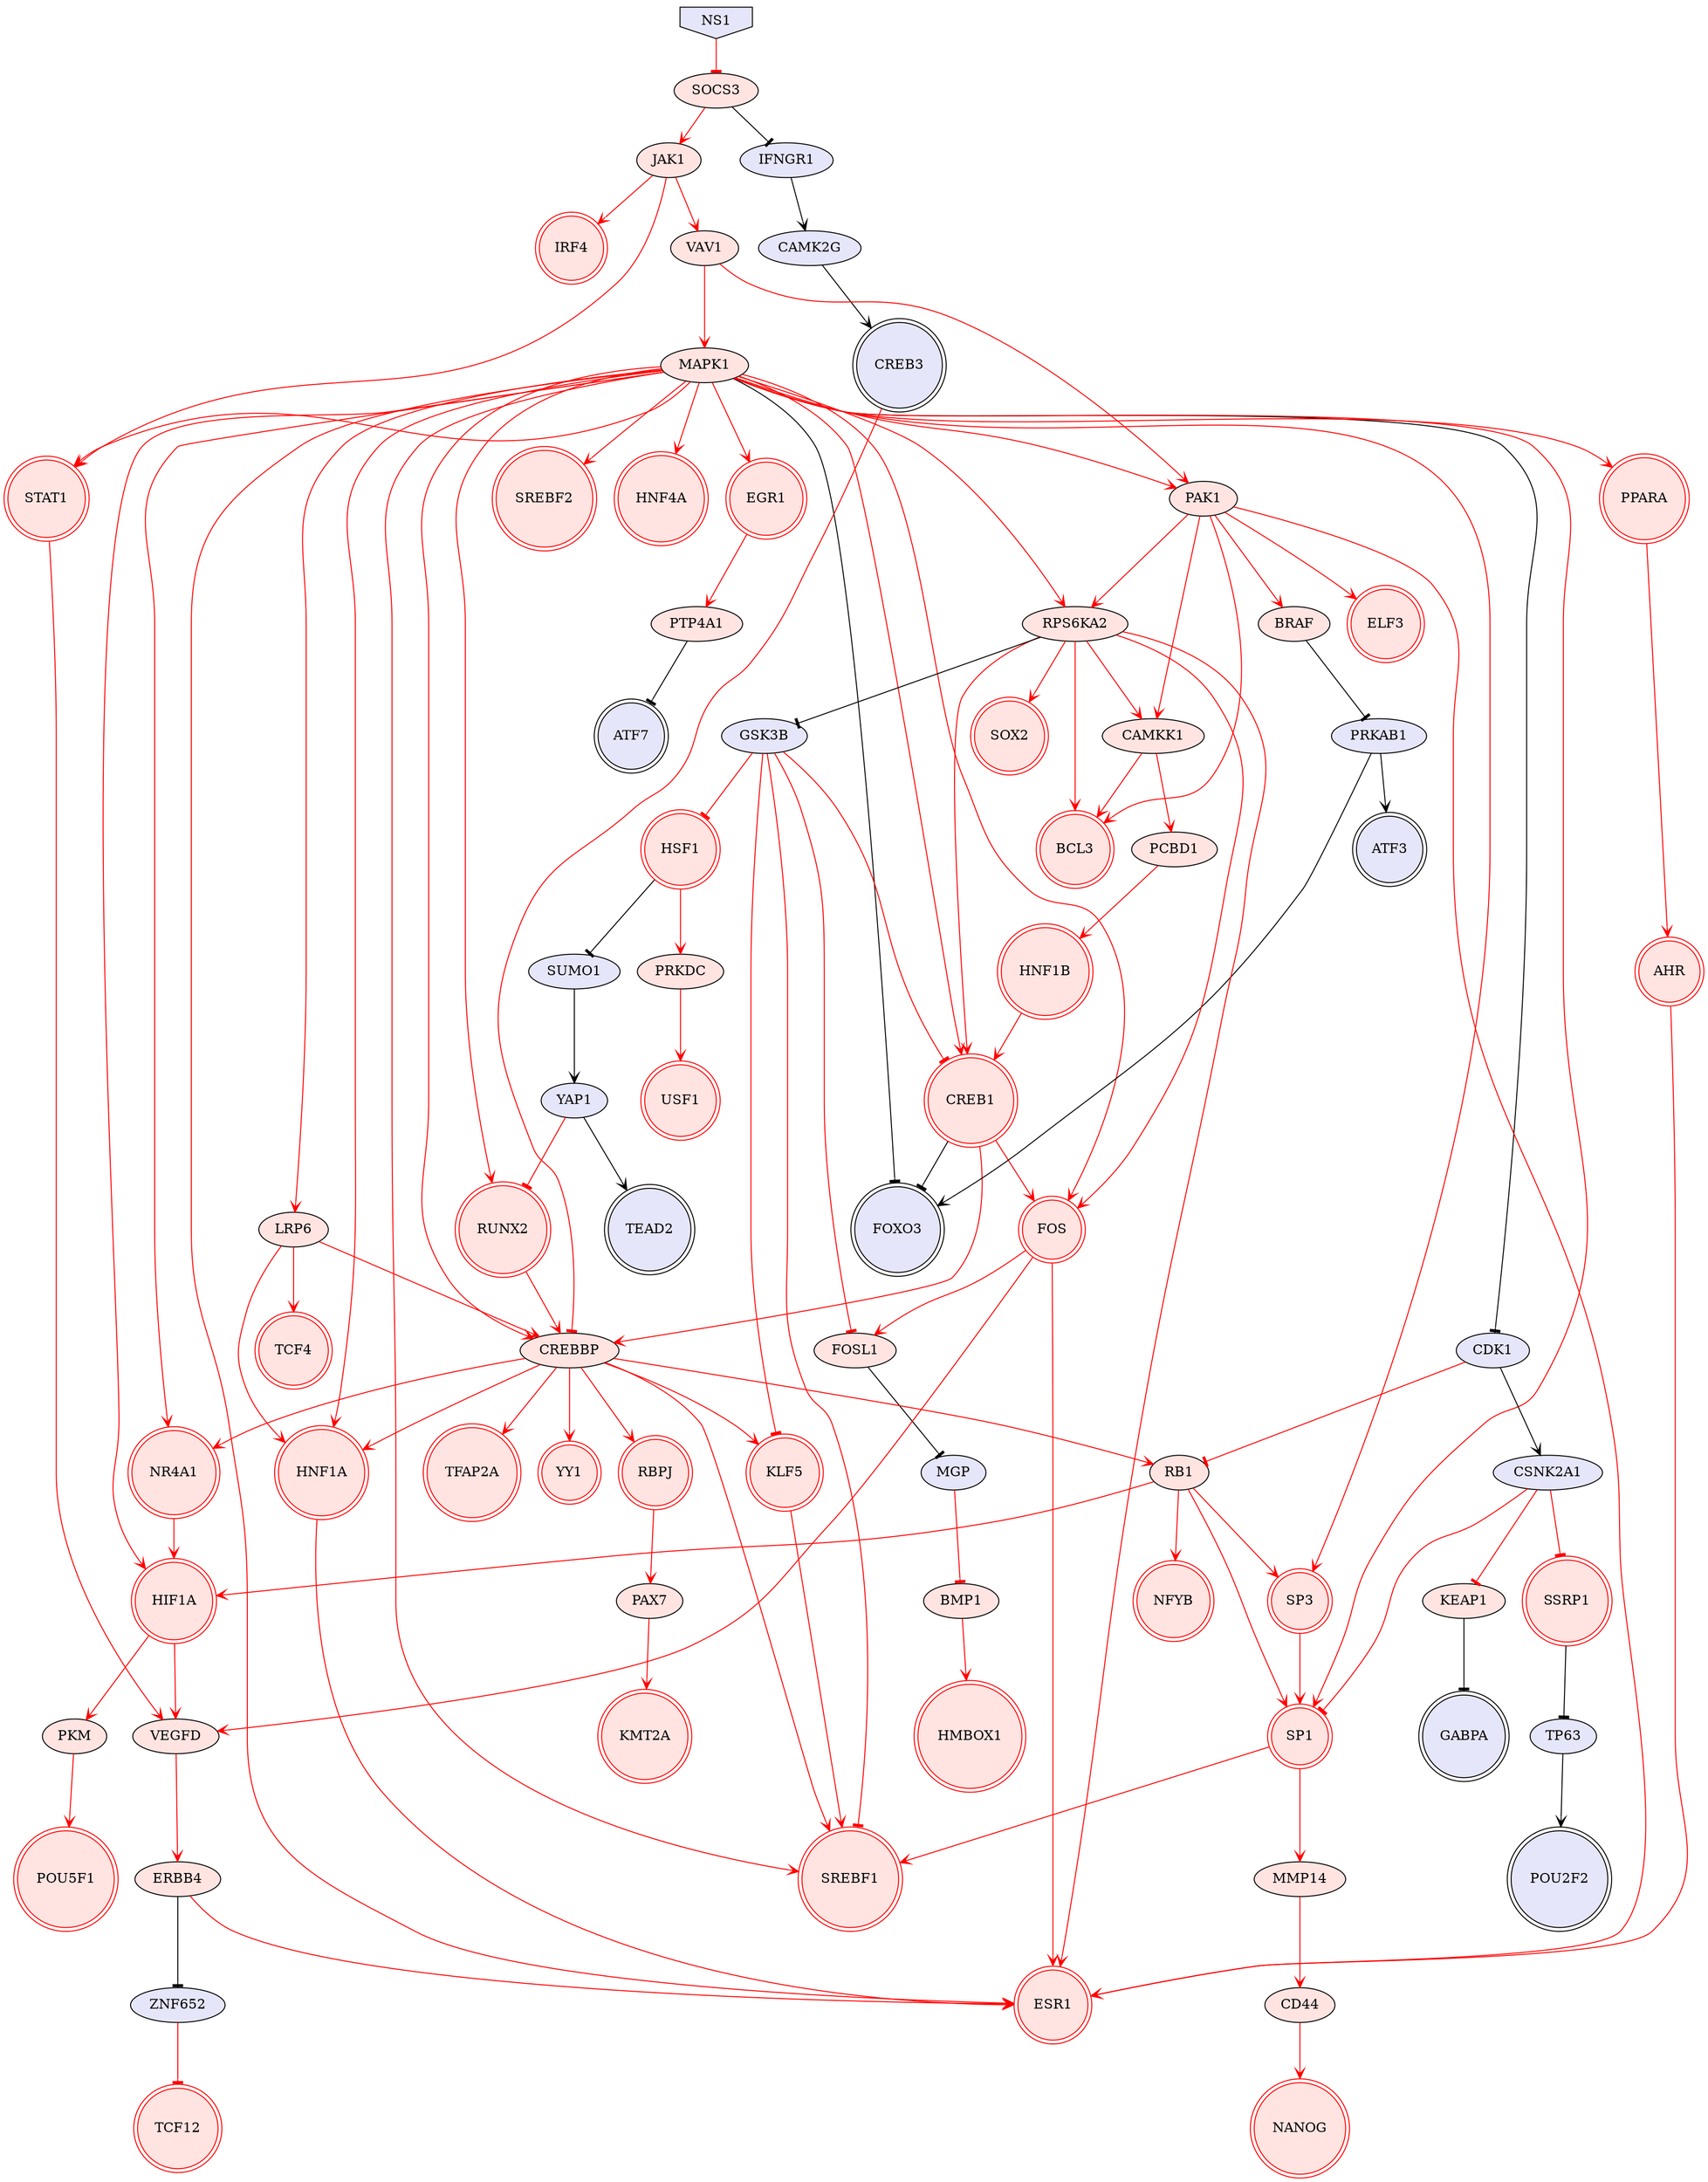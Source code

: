 digraph {

MAPK1->CDK1 [penwidth=1, color=black, arrowhead="tee"]
MAPK1->FOXO3 [penwidth=1, color=black, arrowhead="tee"]
CDK1->CSNK2A1 [penwidth=1, color=black, arrowhead="vee"]
SOCS3->IFNGR1 [penwidth=1, color=black, arrowhead="tee"]
CREB1->FOXO3 [penwidth=1, color=black, arrowhead="tee"]
HSF1->SUMO1 [penwidth=1, color=black, arrowhead="tee"]
YAP1->TEAD2 [penwidth=1, color=black, arrowhead="vee"]
SUMO1->YAP1 [penwidth=1, color=black, arrowhead="vee"]
ERBB4->ZNF652 [penwidth=1, color=black, arrowhead="tee"]
BRAF->PRKAB1 [penwidth=1, color=black, arrowhead="tee"]
IFNGR1->CAMK2G [penwidth=1, color=black, arrowhead="vee"]
PRKAB1->FOXO3 [penwidth=1, color=black, arrowhead="vee"]
PRKAB1->ATF3 [penwidth=1, color=black, arrowhead="vee"]
RPS6KA2->GSK3B [penwidth=1, color=black, arrowhead="tee"]
CAMK2G->CREB3 [penwidth=1, color=black, arrowhead="vee"]
TP63->POU2F2 [penwidth=1, color=black, arrowhead="vee"]
FOSL1->MGP [penwidth=1, color=black, arrowhead="tee"]
SSRP1->TP63 [penwidth=1, color=black, arrowhead="tee"]
PTP4A1->ATF7 [penwidth=1, color=black, arrowhead="tee"]
KEAP1->GABPA [penwidth=1, color=black, arrowhead="tee"]
MAPK1->PAK1 [penwidth=1, color=red, arrowhead="vee"]
MAPK1->STAT1 [penwidth=1, color=red, arrowhead="vee"]
MAPK1->CREBBP [penwidth=1, color=red, arrowhead="vee"]
MAPK1->HIF1A [penwidth=1, color=red, arrowhead="vee"]
MAPK1->EGR1 [penwidth=1, color=red, arrowhead="vee"]
MAPK1->SP1 [penwidth=1, color=red, arrowhead="vee"]
MAPK1->FOS [penwidth=1, color=red, arrowhead="vee"]
MAPK1->CREB1 [penwidth=1, color=red, arrowhead="vee"]
MAPK1->PPARA [penwidth=1, color=red, arrowhead="vee"]
MAPK1->ESR1 [penwidth=1, color=red, arrowhead="vee"]
MAPK1->SP3 [penwidth=1, color=red, arrowhead="vee"]
MAPK1->LRP6 [penwidth=1, color=red, arrowhead="vee"]
MAPK1->NR4A1 [penwidth=1, color=red, arrowhead="vee"]
MAPK1->HNF1A [penwidth=1, color=red, arrowhead="vee"]
MAPK1->RPS6KA2 [penwidth=1, color=red, arrowhead="vee"]
MAPK1->RUNX2 [penwidth=1, color=red, arrowhead="vee"]
MAPK1->SREBF2 [penwidth=1, color=red, arrowhead="vee"]
MAPK1->HNF4A [penwidth=1, color=red, arrowhead="vee"]
MAPK1->SREBF1 [penwidth=1, color=red, arrowhead="vee"]
MMP14->CD44 [penwidth=1, color=red, arrowhead="vee"]
PRKDC->USF1 [penwidth=1, color=red, arrowhead="vee"]
PAK1->CAMKK1 [penwidth=1, color=red, arrowhead="vee"]
PAK1->BCL3 [penwidth=1, color=red, arrowhead="vee"]
PAK1->ESR1 [penwidth=1, color=red, arrowhead="vee"]
PAK1->BRAF [penwidth=1, color=red, arrowhead="vee"]
PAK1->RPS6KA2 [penwidth=1, color=red, arrowhead="vee"]
PAK1->ELF3 [penwidth=1, color=red, arrowhead="vee"]
STAT1->VEGFD [penwidth=1, color=red, arrowhead="vee"]
CDK1->RB1 [penwidth=1, color=red, arrowhead="tee"]
JAK1->STAT1 [penwidth=1, color=red, arrowhead="vee"]
JAK1->VAV1 [penwidth=1, color=red, arrowhead="vee"]
JAK1->IRF4 [penwidth=1, color=red, arrowhead="vee"]
CAMKK1->BCL3 [penwidth=1, color=red, arrowhead="vee"]
CAMKK1->PCBD1 [penwidth=1, color=red, arrowhead="vee"]
GSK3B->CREB1 [penwidth=1, color=red, arrowhead="tee"]
GSK3B->HSF1 [penwidth=1, color=red, arrowhead="tee"]
GSK3B->FOSL1 [penwidth=1, color=red, arrowhead="tee"]
GSK3B->SREBF1 [penwidth=1, color=red, arrowhead="tee"]
GSK3B->KLF5 [penwidth=1, color=red, arrowhead="tee"]
CREBBP->RB1 [penwidth=1, color=red, arrowhead="vee"]
CREBBP->RBPJ [penwidth=1, color=red, arrowhead="vee"]
CREBBP->NR4A1 [penwidth=1, color=red, arrowhead="vee"]
CREBBP->HNF1A [penwidth=1, color=red, arrowhead="vee"]
CREBBP->YY1 [penwidth=1, color=red, arrowhead="vee"]
CREBBP->SREBF1 [penwidth=1, color=red, arrowhead="vee"]
CREBBP->KLF5 [penwidth=1, color=red, arrowhead="vee"]
CREBBP->TFAP2A [penwidth=1, color=red, arrowhead="vee"]
HIF1A->VEGFD [penwidth=1, color=red, arrowhead="vee"]
HIF1A->PKM [penwidth=1, color=red, arrowhead="vee"]
EGR1->PTP4A1 [penwidth=1, color=red, arrowhead="vee"]
SP1->MMP14 [penwidth=1, color=red, arrowhead="vee"]
SP1->SREBF1 [penwidth=1, color=red, arrowhead="vee"]
CSNK2A1->SP1 [penwidth=1, color=red, arrowhead="tee"]
CSNK2A1->SSRP1 [penwidth=1, color=red, arrowhead="tee"]
CSNK2A1->KEAP1 [penwidth=1, color=red, arrowhead="tee"]
RB1->HIF1A [penwidth=1, color=red, arrowhead="vee"]
RB1->SP1 [penwidth=1, color=red, arrowhead="vee"]
RB1->SP3 [penwidth=1, color=red, arrowhead="vee"]
RB1->NFYB [penwidth=1, color=red, arrowhead="vee"]
FOS->ESR1 [penwidth=1, color=red, arrowhead="vee"]
FOS->VEGFD [penwidth=1, color=red, arrowhead="vee"]
FOS->FOSL1 [penwidth=1, color=red, arrowhead="vee"]
SOCS3->JAK1 [penwidth=1, color=red, arrowhead="vee"]
CREB1->CREBBP [penwidth=1, color=red, arrowhead="vee"]
CREB1->FOS [penwidth=1, color=red, arrowhead="vee"]
PPARA->AHR [penwidth=1, color=red, arrowhead="vee"]
HSF1->PRKDC [penwidth=1, color=red, arrowhead="vee"]
YAP1->RUNX2 [penwidth=1, color=red, arrowhead="tee"]
ERBB4->ESR1 [penwidth=1, color=red, arrowhead="vee"]
SP3->SP1 [penwidth=1, color=red, arrowhead="vee"]
RBPJ->PAX7 [penwidth=1, color=red, arrowhead="vee"]
VAV1->MAPK1 [penwidth=1, color=red, arrowhead="vee"]
VAV1->PAK1 [penwidth=1, color=red, arrowhead="vee"]
LRP6->CREBBP [penwidth=1, color=red, arrowhead="vee"]
LRP6->HNF1A [penwidth=1, color=red, arrowhead="vee"]
LRP6->TCF4 [penwidth=1, color=red, arrowhead="vee"]
NR4A1->HIF1A [penwidth=1, color=red, arrowhead="vee"]
HNF1A->ESR1 [penwidth=1, color=red, arrowhead="vee"]
VEGFD->ERBB4 [penwidth=1, color=red, arrowhead="vee"]
RPS6KA2->SOX2 [penwidth=1, color=red, arrowhead="vee"]
RPS6KA2->CAMKK1 [penwidth=1, color=red, arrowhead="vee"]
RPS6KA2->BCL3 [penwidth=1, color=red, arrowhead="vee"]
RPS6KA2->FOS [penwidth=1, color=red, arrowhead="vee"]
RPS6KA2->CREB1 [penwidth=1, color=red, arrowhead="vee"]
RPS6KA2->ESR1 [penwidth=1, color=red, arrowhead="vee"]
PCBD1->HNF1B [penwidth=1, color=red, arrowhead="vee"]
RUNX2->CREBBP [penwidth=1, color=red, arrowhead="vee"]
BMP1->HMBOX1 [penwidth=1, color=red, arrowhead="vee"]
HNF1B->CREB1 [penwidth=1, color=red, arrowhead="vee"]
AHR->ESR1 [penwidth=1, color=red, arrowhead="vee"]
PAX7->KMT2A [penwidth=1, color=red, arrowhead="vee"]
PKM->POU5F1 [penwidth=1, color=red, arrowhead="vee"]
CD44->NANOG [penwidth=1, color=red, arrowhead="vee"]
MGP->BMP1 [penwidth=1, color=red, arrowhead="tee"]
KLF5->SREBF1 [penwidth=1, color=red, arrowhead="vee"]
CREB3->CREBBP [penwidth=1, color=red, arrowhead="tee"]
ZNF652->TCF12 [penwidth=1, color=red, arrowhead="tee"]
NS1->SOCS3 [penwidth=1, color=red, arrowhead="tee"]
NS1 [style=filled, color=black, fillcolor=lavender, shape=invhouse];
SREBF1 [style=filled, color=red, fillcolor=mistyrose, shape=doublecircle];
SREBF2 [style=filled, color=red, fillcolor=mistyrose, shape=doublecircle];
TFAP2A [style=filled, color=red, fillcolor=mistyrose, shape=doublecircle];
SP1 [style=filled, color=red, fillcolor=mistyrose, shape=doublecircle];
NANOG [style=filled, color=red, fillcolor=mistyrose, shape=doublecircle];
SOX2 [style=filled, color=red, fillcolor=mistyrose, shape=doublecircle];
HNF1B [style=filled, color=red, fillcolor=mistyrose, shape=doublecircle];
KLF5 [style=filled, color=red, fillcolor=mistyrose, shape=doublecircle];
PPARA [style=filled, color=red, fillcolor=mistyrose, shape=doublecircle];
FOS [style=filled, color=red, fillcolor=mistyrose, shape=doublecircle];
TCF12 [style=filled, color=red, fillcolor=mistyrose, shape=doublecircle];
HNF4A [style=filled, color=red, fillcolor=mistyrose, shape=doublecircle];
AHR [style=filled, color=red, fillcolor=mistyrose, shape=doublecircle];
EGR1 [style=filled, color=red, fillcolor=mistyrose, shape=doublecircle];
CREB3 [style=filled, color=black, fillcolor=lavender, shape=doublecircle];
FOXO3 [style=filled, color=black, fillcolor=lavender, shape=doublecircle];
ELF3 [style=filled, color=red, fillcolor=mistyrose, shape=doublecircle];
RBPJ [style=filled, color=red, fillcolor=mistyrose, shape=doublecircle];
KMT2A [style=filled, color=red, fillcolor=mistyrose, shape=doublecircle];
POU5F1 [style=filled, color=red, fillcolor=mistyrose, shape=doublecircle];
RUNX2 [style=filled, color=red, fillcolor=mistyrose, shape=doublecircle];
CREB1 [style=filled, color=red, fillcolor=mistyrose, shape=doublecircle];
HNF1A [style=filled, color=red, fillcolor=mistyrose, shape=doublecircle];
IRF4 [style=filled, color=red, fillcolor=mistyrose, shape=doublecircle];
BCL3 [style=filled, color=red, fillcolor=mistyrose, shape=doublecircle];
ATF7 [style=filled, color=black, fillcolor=lavender, shape=doublecircle];
HSF1 [style=filled, color=red, fillcolor=mistyrose, shape=doublecircle];
HIF1A [style=filled, color=red, fillcolor=mistyrose, shape=doublecircle];
ATF3 [style=filled, color=black, fillcolor=lavender, shape=doublecircle];
HMBOX1 [style=filled, color=red, fillcolor=mistyrose, shape=doublecircle];
NFYB [style=filled, color=red, fillcolor=mistyrose, shape=doublecircle];
NR4A1 [style=filled, color=red, fillcolor=mistyrose, shape=doublecircle];
USF1 [style=filled, color=red, fillcolor=mistyrose, shape=doublecircle];
TCF4 [style=filled, color=red, fillcolor=mistyrose, shape=doublecircle];
GABPA [style=filled, color=black, fillcolor=lavender, shape=doublecircle];
STAT1 [style=filled, color=red, fillcolor=mistyrose, shape=doublecircle];
ESR1 [style=filled, color=red, fillcolor=mistyrose, shape=doublecircle];
SP3 [style=filled, color=red, fillcolor=mistyrose, shape=doublecircle];
TEAD2 [style=filled, color=black, fillcolor=lavender, shape=doublecircle];
POU2F2 [style=filled, color=black, fillcolor=lavender, shape=doublecircle];
SSRP1 [style=filled, color=red, fillcolor=mistyrose, shape=doublecircle];
YY1 [style=filled, color=red, fillcolor=mistyrose, shape=doublecircle];
MAPK1 [style=filled, fillcolor=mistyrose];
CDK1 [style=filled, fillcolor=lavender];
SOCS3 [style=filled, fillcolor=mistyrose];
YAP1 [style=filled, fillcolor=lavender];
SUMO1 [style=filled, fillcolor=lavender];
ERBB4 [style=filled, fillcolor=mistyrose];
BRAF [style=filled, fillcolor=mistyrose];
IFNGR1 [style=filled, fillcolor=lavender];
PRKAB1 [style=filled, fillcolor=lavender];
RPS6KA2 [style=filled, fillcolor=mistyrose];
CAMK2G [style=filled, fillcolor=lavender];
TP63 [style=filled, fillcolor=lavender];
FOSL1 [style=filled, fillcolor=mistyrose];
PTP4A1 [style=filled, fillcolor=mistyrose];
KEAP1 [style=filled, fillcolor=mistyrose];
MMP14 [style=filled, fillcolor=mistyrose];
PRKDC [style=filled, fillcolor=mistyrose];
PAK1 [style=filled, fillcolor=mistyrose];
JAK1 [style=filled, fillcolor=mistyrose];
CAMKK1 [style=filled, fillcolor=mistyrose];
GSK3B [style=filled, fillcolor=lavender];
CREBBP [style=filled, fillcolor=mistyrose];
CSNK2A1 [style=filled, fillcolor=lavender];
RB1 [style=filled, fillcolor=mistyrose];
VAV1 [style=filled, fillcolor=mistyrose];
LRP6 [style=filled, fillcolor=mistyrose];
VEGFD [style=filled, fillcolor=mistyrose];
PCBD1 [style=filled, fillcolor=mistyrose];
BMP1 [style=filled, fillcolor=mistyrose];
PAX7 [style=filled, fillcolor=mistyrose];
PKM [style=filled, fillcolor=mistyrose];
CD44 [style=filled, fillcolor=mistyrose];
MGP [style=filled, fillcolor=lavender];
ZNF652 [style=filled, fillcolor=lavender];


}
